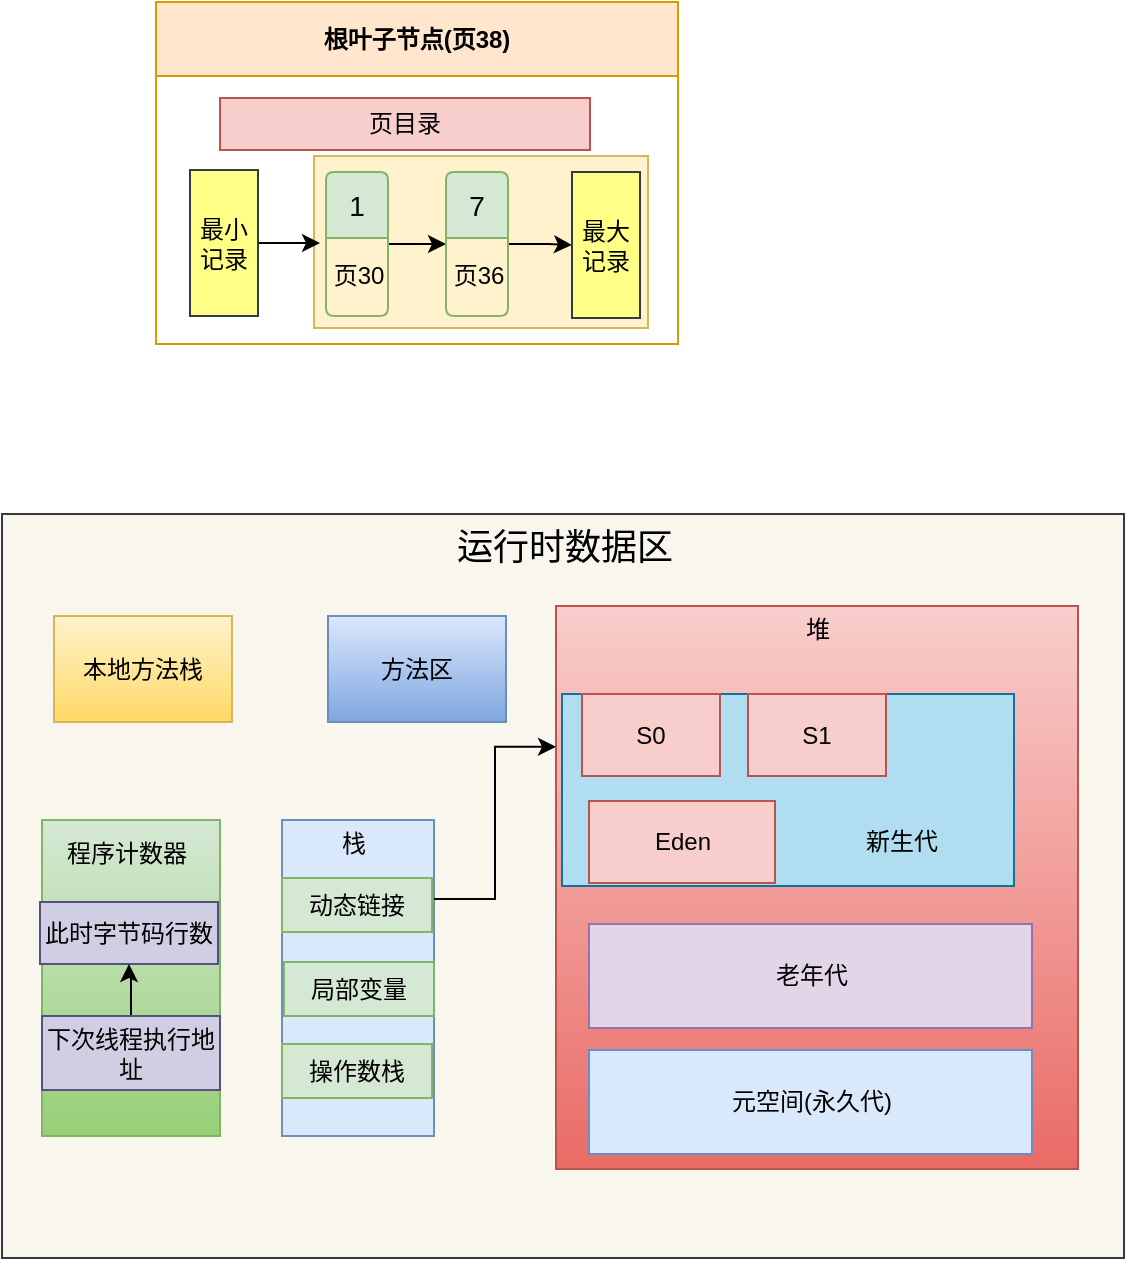 <mxfile version="25.0.3">
  <diagram name="第 1 页" id="FVFE7vaYweL58d3d2tis">
    <mxGraphModel dx="1011" dy="1043" grid="0" gridSize="10" guides="1" tooltips="1" connect="1" arrows="1" fold="1" page="0" pageScale="1" pageWidth="2000" pageHeight="2000" math="0" shadow="0">
      <root>
        <mxCell id="0" />
        <mxCell id="1" parent="0" />
        <mxCell id="wCTJUPbafTaNTpw0Hwli-1" value="" style="rounded=0;whiteSpace=wrap;html=1;fillColor=#f9f7ed;strokeColor=#36393d;" vertex="1" parent="1">
          <mxGeometry x="164" y="217" width="561" height="372" as="geometry" />
        </mxCell>
        <mxCell id="wCTJUPbafTaNTpw0Hwli-9" value="" style="rounded=0;whiteSpace=wrap;html=1;fillColor=#f8cecc;strokeColor=#b85450;gradientColor=#ea6b66;" vertex="1" parent="1">
          <mxGeometry x="441" y="263" width="261" height="281.5" as="geometry" />
        </mxCell>
        <mxCell id="wCTJUPbafTaNTpw0Hwli-21" value="" style="rounded=0;whiteSpace=wrap;html=1;fillColor=#b1ddf0;strokeColor=#10739e;" vertex="1" parent="1">
          <mxGeometry x="444" y="307" width="226" height="96" as="geometry" />
        </mxCell>
        <mxCell id="IKJ4Btg_xXttqfqmedWA-6" value="根叶子节点(页38)" style="swimlane;whiteSpace=wrap;html=1;startSize=37;fillColor=#ffe6cc;strokeColor=#d79b00;" parent="1" vertex="1">
          <mxGeometry x="241" y="-39" width="261" height="171" as="geometry" />
        </mxCell>
        <mxCell id="IKJ4Btg_xXttqfqmedWA-26" value="" style="rounded=0;whiteSpace=wrap;html=1;fillColor=#fff2cc;strokeColor=#d6b656;" parent="IKJ4Btg_xXttqfqmedWA-6" vertex="1">
          <mxGeometry x="79" y="77" width="167" height="86" as="geometry" />
        </mxCell>
        <mxCell id="IKJ4Btg_xXttqfqmedWA-7" value="页目录" style="rounded=0;whiteSpace=wrap;html=1;fillColor=#f8cecc;strokeColor=#b85450;" parent="IKJ4Btg_xXttqfqmedWA-6" vertex="1">
          <mxGeometry x="32" y="48" width="185" height="26" as="geometry" />
        </mxCell>
        <mxCell id="IKJ4Btg_xXttqfqmedWA-10" value="" style="edgeStyle=orthogonalEdgeStyle;rounded=0;orthogonalLoop=1;jettySize=auto;html=1;" parent="IKJ4Btg_xXttqfqmedWA-6" source="IKJ4Btg_xXttqfqmedWA-8" edge="1">
          <mxGeometry relative="1" as="geometry">
            <mxPoint x="82" y="120.5" as="targetPoint" />
          </mxGeometry>
        </mxCell>
        <mxCell id="IKJ4Btg_xXttqfqmedWA-8" value="最小记录" style="rounded=0;whiteSpace=wrap;html=1;fillColor=#ffff88;strokeColor=#36393d;" parent="IKJ4Btg_xXttqfqmedWA-6" vertex="1">
          <mxGeometry x="17" y="84" width="34" height="73" as="geometry" />
        </mxCell>
        <mxCell id="IKJ4Btg_xXttqfqmedWA-21" value="" style="edgeStyle=orthogonalEdgeStyle;rounded=0;orthogonalLoop=1;jettySize=auto;html=1;" parent="IKJ4Btg_xXttqfqmedWA-6" source="IKJ4Btg_xXttqfqmedWA-13" target="IKJ4Btg_xXttqfqmedWA-20" edge="1">
          <mxGeometry relative="1" as="geometry" />
        </mxCell>
        <mxCell id="IKJ4Btg_xXttqfqmedWA-13" value="1" style="swimlane;childLayout=stackLayout;horizontal=1;startSize=33;horizontalStack=0;rounded=1;fontSize=14;fontStyle=0;strokeWidth=1;resizeParent=0;resizeLast=1;shadow=0;dashed=0;align=center;arcSize=4;whiteSpace=wrap;html=1;fillColor=#d5e8d4;strokeColor=#82b366;" parent="IKJ4Btg_xXttqfqmedWA-6" vertex="1">
          <mxGeometry x="85" y="85" width="31" height="72" as="geometry">
            <mxRectangle x="85" y="85" width="43" height="33" as="alternateBounds" />
          </mxGeometry>
        </mxCell>
        <mxCell id="IKJ4Btg_xXttqfqmedWA-15" value="页30" style="text;html=1;align=center;verticalAlign=middle;resizable=0;points=[];autosize=1;strokeColor=none;fillColor=none;" parent="IKJ4Btg_xXttqfqmedWA-6" vertex="1">
          <mxGeometry x="79" y="124" width="43" height="26" as="geometry" />
        </mxCell>
        <mxCell id="IKJ4Btg_xXttqfqmedWA-25" value="" style="edgeStyle=orthogonalEdgeStyle;rounded=0;orthogonalLoop=1;jettySize=auto;html=1;" parent="IKJ4Btg_xXttqfqmedWA-6" source="IKJ4Btg_xXttqfqmedWA-20" target="IKJ4Btg_xXttqfqmedWA-24" edge="1">
          <mxGeometry relative="1" as="geometry" />
        </mxCell>
        <mxCell id="IKJ4Btg_xXttqfqmedWA-20" value="7" style="swimlane;childLayout=stackLayout;horizontal=1;startSize=33;horizontalStack=0;rounded=1;fontSize=14;fontStyle=0;strokeWidth=1;resizeParent=0;resizeLast=1;shadow=0;dashed=0;align=center;arcSize=4;whiteSpace=wrap;html=1;fillColor=#d5e8d4;strokeColor=#82b366;" parent="IKJ4Btg_xXttqfqmedWA-6" vertex="1">
          <mxGeometry x="145" y="85" width="31" height="72" as="geometry" />
        </mxCell>
        <mxCell id="IKJ4Btg_xXttqfqmedWA-22" value="页36" style="text;html=1;align=center;verticalAlign=middle;resizable=0;points=[];autosize=1;strokeColor=none;fillColor=none;" parent="IKJ4Btg_xXttqfqmedWA-6" vertex="1">
          <mxGeometry x="139" y="124" width="43" height="26" as="geometry" />
        </mxCell>
        <mxCell id="IKJ4Btg_xXttqfqmedWA-24" value="最大记录" style="rounded=0;whiteSpace=wrap;html=1;fillColor=#ffff88;strokeColor=#36393d;" parent="IKJ4Btg_xXttqfqmedWA-6" vertex="1">
          <mxGeometry x="208" y="85" width="34" height="73" as="geometry" />
        </mxCell>
        <mxCell id="wCTJUPbafTaNTpw0Hwli-2" value="本地方法栈" style="rounded=0;whiteSpace=wrap;html=1;fillColor=#fff2cc;strokeColor=#d6b656;gradientColor=#ffd966;" vertex="1" parent="1">
          <mxGeometry x="190" y="268" width="89" height="53" as="geometry" />
        </mxCell>
        <mxCell id="wCTJUPbafTaNTpw0Hwli-3" value="方法区" style="rounded=0;whiteSpace=wrap;html=1;fillColor=#dae8fc;strokeColor=#6c8ebf;gradientColor=#7ea6e0;" vertex="1" parent="1">
          <mxGeometry x="327" y="268" width="89" height="53" as="geometry" />
        </mxCell>
        <mxCell id="wCTJUPbafTaNTpw0Hwli-4" value="" style="rounded=0;whiteSpace=wrap;html=1;fillColor=#d5e8d4;strokeColor=#82b366;gradientColor=#97d077;" vertex="1" parent="1">
          <mxGeometry x="184" y="370" width="89" height="158" as="geometry" />
        </mxCell>
        <mxCell id="wCTJUPbafTaNTpw0Hwli-10" value="堆" style="text;html=1;align=center;verticalAlign=middle;whiteSpace=wrap;rounded=0;" vertex="1" parent="1">
          <mxGeometry x="550.5" y="263" width="42" height="24" as="geometry" />
        </mxCell>
        <mxCell id="wCTJUPbafTaNTpw0Hwli-11" value="S0" style="rounded=0;whiteSpace=wrap;html=1;fillColor=#f8cecc;strokeColor=#b85450;" vertex="1" parent="1">
          <mxGeometry x="454" y="307" width="69" height="41" as="geometry" />
        </mxCell>
        <mxCell id="wCTJUPbafTaNTpw0Hwli-12" value="S1" style="rounded=0;whiteSpace=wrap;html=1;fillColor=#f8cecc;strokeColor=#b85450;" vertex="1" parent="1">
          <mxGeometry x="537" y="307" width="69" height="41" as="geometry" />
        </mxCell>
        <mxCell id="wCTJUPbafTaNTpw0Hwli-13" value="Eden" style="rounded=0;whiteSpace=wrap;html=1;fillColor=#f8cecc;strokeColor=#b85450;" vertex="1" parent="1">
          <mxGeometry x="457.5" y="360.5" width="93" height="41" as="geometry" />
        </mxCell>
        <mxCell id="wCTJUPbafTaNTpw0Hwli-14" value="老年代" style="rounded=0;whiteSpace=wrap;html=1;fillColor=#e1d5e7;strokeColor=#9673a6;" vertex="1" parent="1">
          <mxGeometry x="457.5" y="422" width="221.5" height="52" as="geometry" />
        </mxCell>
        <mxCell id="wCTJUPbafTaNTpw0Hwli-15" value="元空间(永久代)" style="rounded=0;whiteSpace=wrap;html=1;fillColor=#dae8fc;strokeColor=#6c8ebf;" vertex="1" parent="1">
          <mxGeometry x="457.5" y="485" width="221.5" height="52" as="geometry" />
        </mxCell>
        <mxCell id="wCTJUPbafTaNTpw0Hwli-16" value="运行时数据区" style="text;html=1;align=center;verticalAlign=middle;whiteSpace=wrap;rounded=0;fontSize=18;" vertex="1" parent="1">
          <mxGeometry x="378" y="219" width="135" height="30" as="geometry" />
        </mxCell>
        <mxCell id="wCTJUPbafTaNTpw0Hwli-18" value="" style="group" vertex="1" connectable="0" parent="1">
          <mxGeometry x="304" y="370" width="76" height="158" as="geometry" />
        </mxCell>
        <mxCell id="wCTJUPbafTaNTpw0Hwli-5" value="" style="rounded=0;whiteSpace=wrap;html=1;fillColor=#dae8fc;strokeColor=#6c8ebf;" vertex="1" parent="wCTJUPbafTaNTpw0Hwli-18">
          <mxGeometry width="76" height="158" as="geometry" />
        </mxCell>
        <mxCell id="wCTJUPbafTaNTpw0Hwli-6" value="栈" style="text;html=1;align=center;verticalAlign=middle;whiteSpace=wrap;rounded=0;" vertex="1" parent="wCTJUPbafTaNTpw0Hwli-18">
          <mxGeometry x="14.5" width="42" height="24" as="geometry" />
        </mxCell>
        <mxCell id="wCTJUPbafTaNTpw0Hwli-7" value="动态链接" style="rounded=0;whiteSpace=wrap;html=1;fillColor=#d5e8d4;strokeColor=#82b366;" vertex="1" parent="wCTJUPbafTaNTpw0Hwli-18">
          <mxGeometry y="29" width="75" height="27" as="geometry" />
        </mxCell>
        <mxCell id="wCTJUPbafTaNTpw0Hwli-8" value="局部变量" style="rounded=0;whiteSpace=wrap;html=1;fillColor=#d5e8d4;strokeColor=#82b366;" vertex="1" parent="wCTJUPbafTaNTpw0Hwli-18">
          <mxGeometry x="1" y="71" width="75" height="27" as="geometry" />
        </mxCell>
        <mxCell id="wCTJUPbafTaNTpw0Hwli-17" value="操作数栈" style="rounded=0;whiteSpace=wrap;html=1;fillColor=#d5e8d4;strokeColor=#82b366;" vertex="1" parent="wCTJUPbafTaNTpw0Hwli-18">
          <mxGeometry y="112" width="75" height="27" as="geometry" />
        </mxCell>
        <mxCell id="wCTJUPbafTaNTpw0Hwli-20" style="edgeStyle=orthogonalEdgeStyle;rounded=0;orthogonalLoop=1;jettySize=auto;html=1;exitX=1;exitY=0.25;exitDx=0;exitDy=0;entryX=0;entryY=0.25;entryDx=0;entryDy=0;" edge="1" parent="1" source="wCTJUPbafTaNTpw0Hwli-5" target="wCTJUPbafTaNTpw0Hwli-9">
          <mxGeometry relative="1" as="geometry" />
        </mxCell>
        <mxCell id="wCTJUPbafTaNTpw0Hwli-22" value="新生代" style="text;html=1;align=center;verticalAlign=middle;whiteSpace=wrap;rounded=0;" vertex="1" parent="1">
          <mxGeometry x="584" y="366" width="60" height="30" as="geometry" />
        </mxCell>
        <mxCell id="wCTJUPbafTaNTpw0Hwli-29" value="程序计数器" style="text;html=1;align=center;verticalAlign=middle;whiteSpace=wrap;rounded=0;" vertex="1" parent="1">
          <mxGeometry x="190" y="371.5" width="73" height="30" as="geometry" />
        </mxCell>
        <mxCell id="wCTJUPbafTaNTpw0Hwli-30" value="此时字节码行数" style="rounded=0;whiteSpace=wrap;html=1;fillColor=#d0cee2;strokeColor=#56517e;" vertex="1" parent="1">
          <mxGeometry x="183" y="411" width="89" height="31" as="geometry" />
        </mxCell>
        <mxCell id="wCTJUPbafTaNTpw0Hwli-32" value="" style="edgeStyle=orthogonalEdgeStyle;rounded=0;orthogonalLoop=1;jettySize=auto;html=1;" edge="1" parent="1" source="wCTJUPbafTaNTpw0Hwli-31" target="wCTJUPbafTaNTpw0Hwli-30">
          <mxGeometry relative="1" as="geometry" />
        </mxCell>
        <mxCell id="wCTJUPbafTaNTpw0Hwli-31" value="下次线程执行地址" style="rounded=0;whiteSpace=wrap;html=1;fillColor=#d0cee2;strokeColor=#56517e;" vertex="1" parent="1">
          <mxGeometry x="184" y="468" width="89" height="37" as="geometry" />
        </mxCell>
      </root>
    </mxGraphModel>
  </diagram>
</mxfile>
